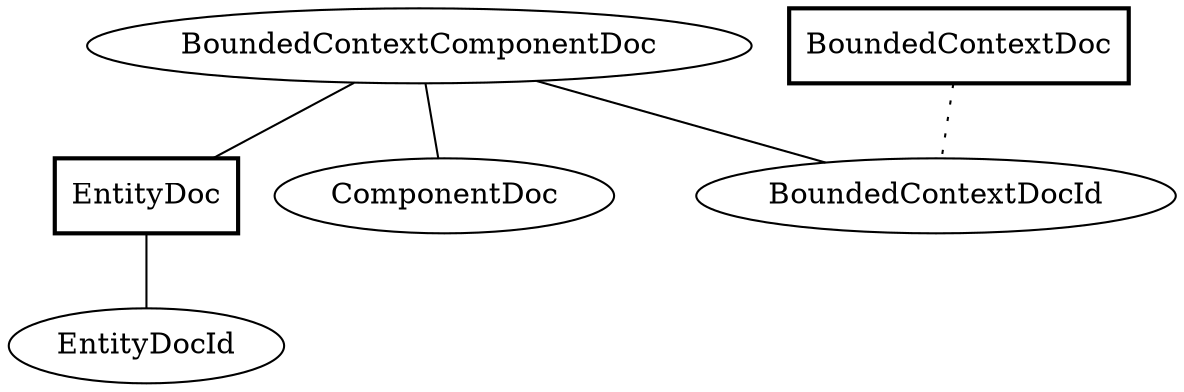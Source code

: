 graph {
splines=spline;
overlap=false;
"EntityDoc" -- "EntityDocId" [style=solid];
"BoundedContextComponentDoc" -- "ComponentDoc" [style=solid];
"BoundedContextDoc" -- "BoundedContextDocId" [style=dotted];
"BoundedContextComponentDoc" -- "EntityDoc" [style=solid];
"BoundedContextComponentDoc" -- "BoundedContextDocId" [style=solid];
"BoundedContextComponentDoc"[shape=ellipse];
"ComponentDoc"[shape=ellipse];
"BoundedContextDocId"[shape=ellipse];
"EntityDoc"[shape=box,style=bold];
"BoundedContextDoc"[shape=box,style=bold];
"EntityDocId"[shape=ellipse];
}
